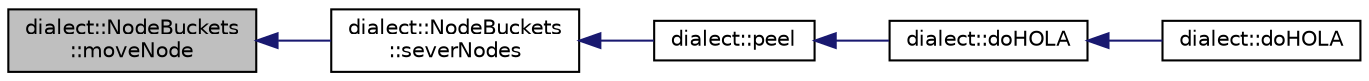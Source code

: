 digraph "dialect::NodeBuckets::moveNode"
{
  edge [fontname="Helvetica",fontsize="10",labelfontname="Helvetica",labelfontsize="10"];
  node [fontname="Helvetica",fontsize="10",shape=record];
  rankdir="LR";
  Node4 [label="dialect::NodeBuckets\l::moveNode",height=0.2,width=0.4,color="black", fillcolor="grey75", style="filled", fontcolor="black"];
  Node4 -> Node5 [dir="back",color="midnightblue",fontsize="10",style="solid",fontname="Helvetica"];
  Node5 [label="dialect::NodeBuckets\l::severNodes",height=0.2,width=0.4,color="black", fillcolor="white", style="filled",URL="$structdialect_1_1NodeBuckets.html#a7cba81f7da5c12fe1cad7c3b5173e556",tooltip="Sever the given Nodes from our Graph. "];
  Node5 -> Node6 [dir="back",color="midnightblue",fontsize="10",style="solid",fontname="Helvetica"];
  Node6 [label="dialect::peel",height=0.2,width=0.4,color="black", fillcolor="white", style="filled",URL="$namespacedialect.html#a29b1d1583bf8668dde5e0252a2205eb1",tooltip="Perform the \"peeling\" process, in which the exterior trees are removed from the given Graph..."];
  Node6 -> Node7 [dir="back",color="midnightblue",fontsize="10",style="solid",fontname="Helvetica"];
  Node7 [label="dialect::doHOLA",height=0.2,width=0.4,color="black", fillcolor="white", style="filled",URL="$namespacedialect.html#a05ccc4c149e1b5902ec827bfabd3cf76",tooltip="Apply the HOLA layout algorithm to the given Graph. See Steve Kieffer, Tim Dwyer, Kim Marriott..."];
  Node7 -> Node8 [dir="back",color="midnightblue",fontsize="10",style="solid",fontname="Helvetica"];
  Node8 [label="dialect::doHOLA",height=0.2,width=0.4,color="black", fillcolor="white", style="filled",URL="$namespacedialect.html#a24766038e1a9ccd99997ea31c42b432a",tooltip="Convenience function to do HOLA layout with default options. "];
}
